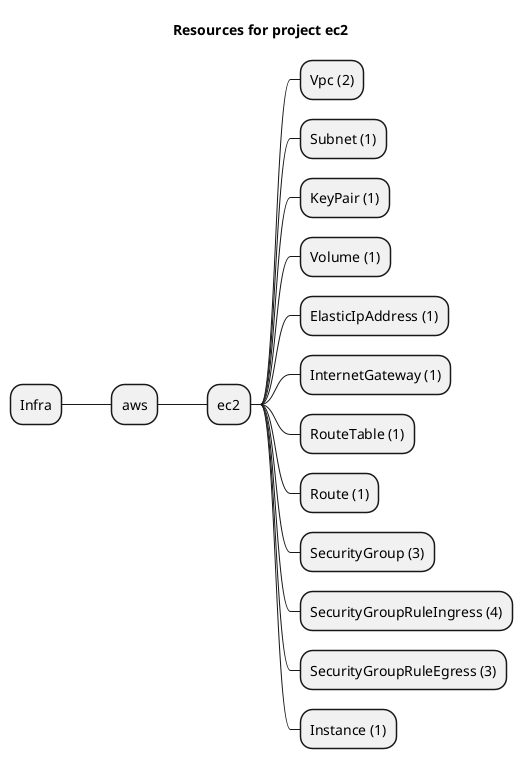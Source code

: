@startmindmap
title Resources for project ec2
skinparam monochrome true
+ Infra
++ aws
+++ ec2
++++ Vpc (2)
++++ Subnet (1)
++++ KeyPair (1)
++++ Volume (1)
++++ ElasticIpAddress (1)
++++ InternetGateway (1)
++++ RouteTable (1)
++++ Route (1)
++++ SecurityGroup (3)
++++ SecurityGroupRuleIngress (4)
++++ SecurityGroupRuleEgress (3)
++++ Instance (1)
@endmindmap